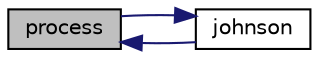 digraph "process"
{
  edge [fontname="Helvetica",fontsize="10",labelfontname="Helvetica",labelfontsize="10"];
  node [fontname="Helvetica",fontsize="10",shape=record];
  rankdir="LR";
  Node1 [label="process",height=0.2,width=0.4,color="black", fillcolor="grey75", style="filled", fontcolor="black"];
  Node1 -> Node2 [dir="back",color="midnightblue",fontsize="10",style="solid",fontname="Helvetica"];
  Node2 [label="johnson",height=0.2,width=0.4,color="black", fillcolor="white", style="filled",URL="$johnson_8c.html#a0015d89bfe4db8a835ae5e01e5f582d5"];
  Node2 -> Node1 [dir="back",color="midnightblue",fontsize="10",style="solid",fontname="Helvetica"];
}
